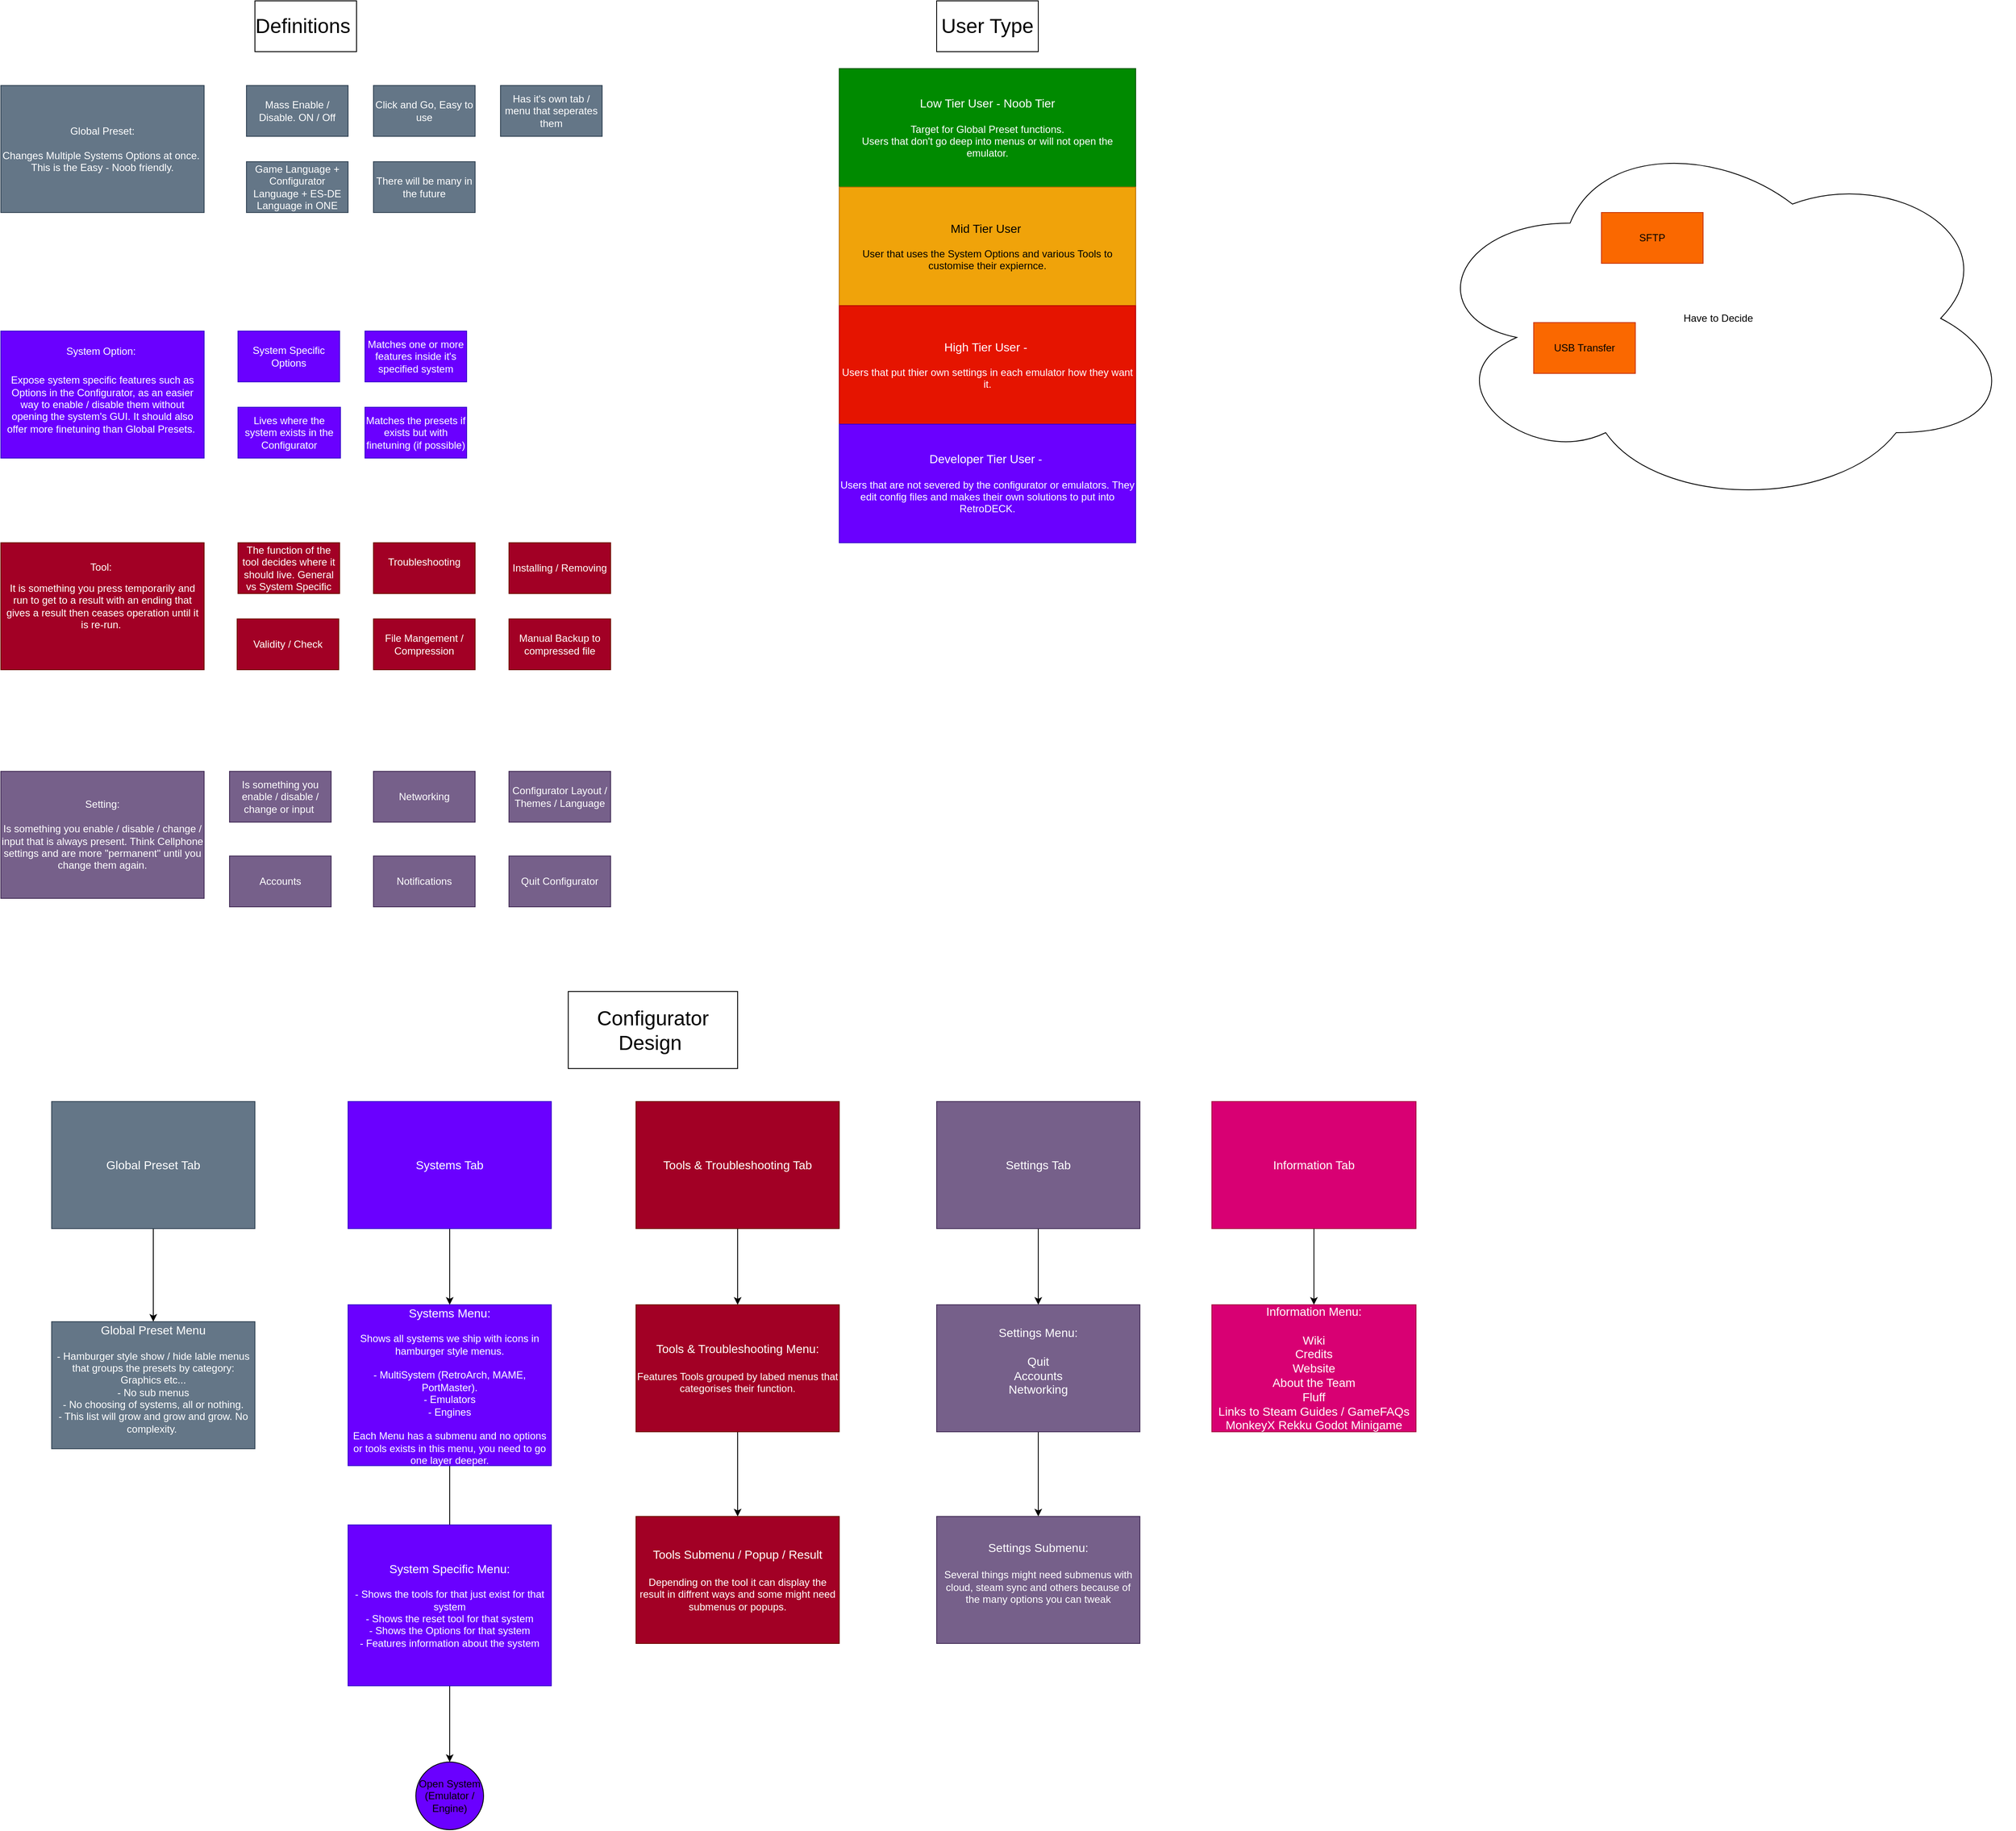 <mxfile version="24.6.4" type="device">
  <diagram name="Sida-1" id="gSIfw9zQXfcrWEp0lnWM">
    <mxGraphModel dx="1016" dy="578" grid="1" gridSize="10" guides="1" tooltips="1" connect="1" arrows="1" fold="1" page="1" pageScale="1" pageWidth="827" pageHeight="1169" math="0" shadow="0">
      <root>
        <mxCell id="0" />
        <mxCell id="1" parent="0" />
        <mxCell id="ixKQAmCTFT261k8UKEWo-1" value="&lt;div tabindex=&quot;0&quot; style=&quot;overflow: hidden; visibility: visible; direction: ltr;&quot; spellcheck=&quot;false&quot; class=&quot;WACEditing EditMode EditingSurfaceBody FireFox WACViewPanel_DisableLegacyKeyCodeAndCharCode usehover&quot; id=&quot;WACViewPanel_ClipboardElement&quot;&gt;&lt;div style=&quot;direction: ltr;&quot; class=&quot;OutlineElement Ltr SCXW191781584 BCX2&quot;&gt;&lt;p style=&quot;vertical-align: baseline; background-color: transparent; color: windowtext; margin: 0px 0px 10.667px; padding-left: 0px; padding-right: 0px;&quot; lang=&quot;EN-US&quot; class=&quot;Paragraph SCXW191781584 BCX2&quot;&gt;&lt;span class=&quot;TextRun SCXW191781584 BCX2&quot; lang=&quot;EN-US&quot; data-contrast=&quot;none&quot; style=&quot;color: rgb(255, 255, 255); font-size: 9pt; font-variant-numeric: normal; font-variant-east-asian: normal; font-variant-alternates: normal; font-variant-position: normal; line-height: 14.029px; font-family: Helvetica, Helvetica_EmbeddedFont, Helvetica_MSFontService, sans-serif;&quot;&gt;&lt;span class=&quot;NormalTextRun SCXW191781584 BCX2&quot;&gt;Tool:&lt;/span&gt;&lt;/span&gt;&lt;span data-ccp-props=&quot;{&amp;quot;201341983&amp;quot;:0,&amp;quot;335551550&amp;quot;:2,&amp;quot;335551620&amp;quot;:2,&amp;quot;335559739&amp;quot;:160,&amp;quot;335559740&amp;quot;:259}&quot; style=&quot;font-size: 9pt; line-height: 14.029px; font-family: &amp;quot;Helvetica&amp;quot;, &amp;quot;Helvetica_EmbeddedFont&amp;quot;, &amp;quot;Helvetica_MSFontService&amp;quot;, sans-serif; color: rgb(255, 255, 255);&quot; class=&quot;EOP SCXW191781584 BCX2&quot;&gt;&amp;nbsp;&lt;/span&gt;&lt;/p&gt;&lt;/div&gt;&lt;div style=&quot;direction: ltr;&quot; class=&quot;OutlineElement Ltr SCXW191781584 BCX2&quot;&gt;&lt;p style=&quot;vertical-align: baseline; color: rgb(245, 245, 245); margin: 0px; padding-left: 0px; padding-right: 0px;&quot; lang=&quot;EN-US&quot; class=&quot;Paragraph SCXW191781584 BCX2&quot;&gt;&lt;span class=&quot;TextRun SCXW191781584 BCX2&quot; lang=&quot;EN-US&quot; data-contrast=&quot;none&quot; style=&quot;color: rgb(255, 255, 255); font-size: 9pt; font-variant-numeric: normal; font-variant-east-asian: normal; font-variant-alternates: normal; font-variant-position: normal; line-height: 14.029px; font-family: Helvetica, Helvetica_EmbeddedFont, Helvetica_MSFontService, sans-serif;&quot;&gt;&lt;span class=&quot;NormalTextRun SCXW191781584 BCX2&quot;&gt;It is something you press temporarily and run to get to a result with an ending that gives &lt;/span&gt;&lt;span class=&quot;NormalTextRun Highlight SCXW191781584 BCX2&quot;&gt;a&lt;/span&gt;&lt;span class=&quot;NormalTextRun SCXW191781584 BCX2&quot;&gt; result then ceases operation until it is re-run.&lt;/span&gt;&lt;/span&gt;&lt;span data-ccp-props=&quot;{&amp;quot;134233117&amp;quot;:false,&amp;quot;134233118&amp;quot;:false,&amp;quot;201341983&amp;quot;:0,&amp;quot;335551550&amp;quot;:2,&amp;quot;335551620&amp;quot;:2,&amp;quot;335557856&amp;quot;:1973531,&amp;quot;335559738&amp;quot;:0,&amp;quot;335559739&amp;quot;:0,&amp;quot;335559740&amp;quot;:259}&quot; style=&quot;font-size: 9pt; line-height: 14.029px; font-family: &amp;quot;Helvetica&amp;quot;, &amp;quot;Helvetica_EmbeddedFont&amp;quot;, &amp;quot;Helvetica_MSFontService&amp;quot;, sans-serif; color: rgb(255, 255, 255);&quot; class=&quot;EOP SCXW191781584 BCX2&quot;&gt;&amp;nbsp;&lt;/span&gt;&lt;/p&gt;&lt;/div&gt;&lt;div style=&quot;direction: ltr;&quot; class=&quot;OutlineElement Ltr SCXW191781584 BCX2&quot;&gt;&lt;p style=&quot;vertical-align: baseline; background-color: transparent; color: windowtext; text-align: left; margin: 0px 0px 10.667px; padding-left: 0px; padding-right: 0px;&quot; lang=&quot;EN-US&quot; class=&quot;Paragraph SCXW191781584 BCX2&quot;&gt;&lt;span class=&quot;TextRun SCXW191781584 BCX2&quot; lang=&quot;EN-US&quot; data-contrast=&quot;none&quot; style=&quot;color: rgb(255, 255, 255); font-size: 9pt; font-variant-numeric: normal; font-variant-east-asian: normal; font-variant-alternates: normal; font-variant-position: normal; line-height: 14.029px; font-family: Helvetica, Helvetica_EmbeddedFont, Helvetica_MSFontService, sans-serif;&quot;&gt;&lt;span class=&quot;NormalTextRun SCXW191781584 BCX2&quot;&gt;&lt;/span&gt;&lt;/span&gt;&lt;span data-ccp-props=&quot;{&amp;quot;201341983&amp;quot;:0,&amp;quot;335559739&amp;quot;:160,&amp;quot;335559740&amp;quot;:259}&quot; style=&quot;font-size: 9pt; line-height: 14.029px; font-family: &amp;quot;Helvetica&amp;quot;, &amp;quot;Helvetica_EmbeddedFont&amp;quot;, &amp;quot;Helvetica_MSFontService&amp;quot;, sans-serif; color: rgb(255, 255, 255);&quot; class=&quot;EOP SCXW191781584 BCX2&quot;&gt;&amp;nbsp;&lt;/span&gt;&lt;/p&gt;&lt;/div&gt;&lt;/div&gt;" style="rounded=0;whiteSpace=wrap;html=1;fillColor=#a20025;fontColor=#ffffff;strokeColor=#6F0000;" parent="1" vertex="1">
          <mxGeometry x="40" y="650" width="240" height="150" as="geometry" />
        </mxCell>
        <mxCell id="ixKQAmCTFT261k8UKEWo-2" value="Global Preset:&lt;div&gt;&lt;br&gt;&lt;div&gt;Changes Multiple Systems Options at once.&amp;nbsp;&lt;br&gt;This is the Easy - Noob friendly.&lt;/div&gt;&lt;/div&gt;" style="rounded=0;whiteSpace=wrap;html=1;fillColor=#647687;fontColor=#ffffff;strokeColor=#314354;" parent="1" vertex="1">
          <mxGeometry x="40" y="110" width="240" height="150" as="geometry" />
        </mxCell>
        <mxCell id="ixKQAmCTFT261k8UKEWo-3" value="Setting:&lt;div&gt;&lt;br&gt;&lt;div&gt;&lt;div&gt;Is something you enable / disable / change / input that is always present. Think Cellphone settings and are more &quot;permanent&quot; until you change them again.&lt;br&gt;&lt;/div&gt;&lt;/div&gt;&lt;/div&gt;" style="rounded=0;whiteSpace=wrap;html=1;fillColor=#76608a;strokeColor=#432D57;fontColor=#ffffff;" parent="1" vertex="1">
          <mxGeometry x="40" y="920" width="240" height="150" as="geometry" />
        </mxCell>
        <mxCell id="ixKQAmCTFT261k8UKEWo-4" value="&lt;div&gt;&lt;div&gt;&lt;div tabindex=&quot;0&quot; style=&quot;overflow: hidden; visibility: visible; direction: ltr;&quot; spellcheck=&quot;false&quot; class=&quot;WACEditing EditMode EditingSurfaceBody FireFox WACViewPanel_DisableLegacyKeyCodeAndCharCode usehover&quot; id=&quot;WACViewPanel_ClipboardElement&quot;&gt;&lt;div style=&quot;direction: ltr;&quot; class=&quot;OutlineElement Ltr SCXW10924750 BCX2&quot;&gt;&lt;p style=&quot;vertical-align: baseline; color: rgb(245, 245, 245); margin: 0px; padding-left: 0px; padding-right: 0px;&quot; lang=&quot;EN-US&quot; class=&quot;Paragraph SCXW10924750 BCX2&quot;&gt;&lt;span class=&quot;TextRun SCXW10924750 BCX2&quot; lang=&quot;EN-US&quot; data-contrast=&quot;none&quot; style=&quot;color: rgb(255, 255, 255); font-size: 9pt; font-variant-numeric: normal; font-variant-east-asian: normal; font-variant-alternates: normal; font-variant-position: normal; line-height: 14.029px; font-family: Helvetica, Helvetica_EmbeddedFont, Helvetica_MSFontService, sans-serif;&quot;&gt;&lt;span style=&quot;&quot; class=&quot;NormalTextRun SCXW10924750 BCX2&quot;&gt;System Option:&lt;/span&gt;&lt;/span&gt;&lt;span data-ccp-props=&quot;{&amp;quot;134233117&amp;quot;:false,&amp;quot;134233118&amp;quot;:false,&amp;quot;201341983&amp;quot;:0,&amp;quot;335551550&amp;quot;:0,&amp;quot;335551620&amp;quot;:0,&amp;quot;335557856&amp;quot;:1973531,&amp;quot;335559738&amp;quot;:0,&amp;quot;335559739&amp;quot;:0,&amp;quot;335559740&amp;quot;:259}&quot; style=&quot;font-size: 9pt; line-height: 14.029px; font-family: Helvetica, Helvetica_EmbeddedFont, Helvetica_MSFontService, sans-serif; color: rgb(255, 255, 255);&quot; class=&quot;EOP SCXW10924750 BCX2&quot;&gt;&amp;nbsp;&lt;/span&gt;&lt;/p&gt;&lt;/div&gt;&lt;div style=&quot;direction: ltr;&quot; class=&quot;OutlineElement Ltr SCXW10924750 BCX2&quot;&gt;&lt;p style=&quot;vertical-align: baseline; color: rgb(245, 245, 245); margin: 0px; padding-left: 0px; padding-right: 0px;&quot; lang=&quot;EN-US&quot; class=&quot;Paragraph SCXW10924750 BCX2&quot;&gt;&lt;span class=&quot;TextRun SCXW10924750 BCX2&quot; lang=&quot;EN-US&quot; style=&quot;font-size: 11pt; line-height: 19.425px; font-family: Calibri, &amp;quot;Calibri_EmbeddedFont&amp;quot;, &amp;quot;Calibri_MSFontService&amp;quot;, sans-serif;&quot; data-contrast=&quot;auto&quot;&gt;&lt;span class=&quot;NormalTextRun SCXW10924750 BCX2&quot;&gt;&lt;/span&gt;&lt;/span&gt;&lt;span data-ccp-props=&quot;{&amp;quot;134233117&amp;quot;:false,&amp;quot;134233118&amp;quot;:false,&amp;quot;201341983&amp;quot;:0,&amp;quot;335551550&amp;quot;:0,&amp;quot;335551620&amp;quot;:0,&amp;quot;335557856&amp;quot;:1973531,&amp;quot;335559738&amp;quot;:0,&amp;quot;335559739&amp;quot;:0,&amp;quot;335559740&amp;quot;:259}&quot; style=&quot;font-size: 11pt; line-height: 19.425px; font-family: Calibri, &amp;quot;Calibri_EmbeddedFont&amp;quot;, &amp;quot;Calibri_MSFontService&amp;quot;, sans-serif;&quot; class=&quot;EOP SCXW10924750 BCX2&quot;&gt;&amp;nbsp;&lt;/span&gt;&lt;/p&gt;&lt;/div&gt;&lt;div style=&quot;direction: ltr;&quot; class=&quot;OutlineElement Ltr SCXW10924750 BCX2&quot;&gt;&lt;p style=&quot;vertical-align: baseline; background-color: transparent; color: windowtext; margin: 0px 0px 10.667px; padding-left: 0px; padding-right: 0px;&quot; lang=&quot;EN-US&quot; class=&quot;Paragraph SCXW10924750 BCX2&quot;&gt;&lt;span class=&quot;TextRun SCXW10924750 BCX2&quot; lang=&quot;EN-US&quot; data-contrast=&quot;none&quot; style=&quot;color: rgb(255, 255, 255); font-size: 9pt; font-variant-numeric: normal; font-variant-east-asian: normal; font-variant-alternates: normal; font-variant-position: normal; line-height: 14.029px; font-family: Helvetica, Helvetica_EmbeddedFont, Helvetica_MSFontService, sans-serif;&quot;&gt;&lt;span class=&quot;NormalTextRun SCXW10924750 BCX2&quot;&gt;Expose system specific features such as Options in the Configurator, as&amp;nbsp;an&amp;nbsp;easier way to enable / disable them without opening the system&#39;s GUI. &lt;/span&gt;&lt;span class=&quot;NormalTextRun SCXW10924750 BCX2&quot;&gt;It should&lt;/span&gt;&lt;span class=&quot;NormalTextRun SCXW10924750 BCX2&quot;&gt; also offer more finetuning than Global Presets.&lt;/span&gt;&lt;/span&gt;&lt;span data-ccp-props=&quot;{&amp;quot;201341983&amp;quot;:0,&amp;quot;335559739&amp;quot;:160,&amp;quot;335559740&amp;quot;:259}&quot; style=&quot;font-size: 9pt; line-height: 14.029px; font-family: Helvetica, Helvetica_EmbeddedFont, Helvetica_MSFontService, sans-serif; color: rgb(255, 255, 255);&quot; class=&quot;EOP SCXW10924750 BCX2&quot;&gt;&amp;nbsp;&lt;/span&gt;&lt;/p&gt;&lt;/div&gt;&lt;/div&gt;&lt;/div&gt;&lt;/div&gt;" style="rounded=0;whiteSpace=wrap;html=1;fillColor=#6a00ff;fontColor=#ffffff;strokeColor=#3700CC;align=center;" parent="1" vertex="1">
          <mxGeometry x="40" y="400" width="240" height="150" as="geometry" />
        </mxCell>
        <mxCell id="ixKQAmCTFT261k8UKEWo-8" value="Mass Enable / Disable. ON / Off" style="rounded=0;whiteSpace=wrap;html=1;fillColor=#647687;fontColor=#ffffff;strokeColor=#314354;" parent="1" vertex="1">
          <mxGeometry x="330" y="110" width="120" height="60" as="geometry" />
        </mxCell>
        <mxCell id="ixKQAmCTFT261k8UKEWo-9" value="Click and Go, Easy to use" style="rounded=0;whiteSpace=wrap;html=1;fillColor=#647687;fontColor=#ffffff;strokeColor=#314354;" parent="1" vertex="1">
          <mxGeometry x="480" y="110" width="120" height="60" as="geometry" />
        </mxCell>
        <mxCell id="ixKQAmCTFT261k8UKEWo-13" value="Troubleshooting&lt;div&gt;&lt;br&gt;&lt;/div&gt;" style="rounded=0;whiteSpace=wrap;html=1;fillColor=#a20025;fontColor=#ffffff;strokeColor=#6F0000;" parent="1" vertex="1">
          <mxGeometry x="480" y="650" width="120" height="60" as="geometry" />
        </mxCell>
        <mxCell id="ixKQAmCTFT261k8UKEWo-14" value="&lt;div&gt;Installing / Removing&lt;/div&gt;" style="rounded=0;whiteSpace=wrap;html=1;fillColor=#a20025;fontColor=#ffffff;strokeColor=#6F0000;" parent="1" vertex="1">
          <mxGeometry x="640" y="650" width="120" height="60" as="geometry" />
        </mxCell>
        <mxCell id="ixKQAmCTFT261k8UKEWo-15" value="&lt;div&gt;Validity / Check&lt;/div&gt;" style="rounded=0;whiteSpace=wrap;html=1;fillColor=#a20025;fontColor=#ffffff;strokeColor=#6F0000;" parent="1" vertex="1">
          <mxGeometry x="319" y="740" width="120" height="60" as="geometry" />
        </mxCell>
        <mxCell id="ixKQAmCTFT261k8UKEWo-16" value="&lt;div&gt;Configurator Layout / Themes / Language&lt;/div&gt;" style="rounded=0;whiteSpace=wrap;html=1;fillColor=#76608a;strokeColor=#432D57;fontColor=#ffffff;" parent="1" vertex="1">
          <mxGeometry x="640" y="920" width="120" height="60" as="geometry" />
        </mxCell>
        <mxCell id="ixKQAmCTFT261k8UKEWo-17" value="&lt;div&gt;Accounts&lt;/div&gt;" style="rounded=0;whiteSpace=wrap;html=1;fillColor=#76608a;strokeColor=#432D57;fontColor=#ffffff;" parent="1" vertex="1">
          <mxGeometry x="310" y="1020" width="120" height="60" as="geometry" />
        </mxCell>
        <mxCell id="ixKQAmCTFT261k8UKEWo-18" value="&lt;div&gt;Networking&lt;/div&gt;" style="rounded=0;whiteSpace=wrap;html=1;fillColor=#76608a;strokeColor=#432D57;fontColor=#ffffff;" parent="1" vertex="1">
          <mxGeometry x="480" y="920" width="120" height="60" as="geometry" />
        </mxCell>
        <mxCell id="ixKQAmCTFT261k8UKEWo-19" value="Has it&#39;s own tab / menu that seperates them" style="rounded=0;whiteSpace=wrap;html=1;fillColor=#647687;fontColor=#ffffff;strokeColor=#314354;" parent="1" vertex="1">
          <mxGeometry x="630" y="110" width="120" height="60" as="geometry" />
        </mxCell>
        <mxCell id="ixKQAmCTFT261k8UKEWo-20" value="The function of the tool decides where it should live. General vs System Specific" style="rounded=0;whiteSpace=wrap;html=1;fillColor=#a20025;fontColor=#ffffff;strokeColor=#6F0000;" parent="1" vertex="1">
          <mxGeometry x="320" y="650" width="120" height="60" as="geometry" />
        </mxCell>
        <mxCell id="ixKQAmCTFT261k8UKEWo-21" value="Matches the presets if exists but with finetuning (if possible)" style="rounded=0;whiteSpace=wrap;html=1;fillColor=#6a00ff;fontColor=#ffffff;strokeColor=#3700CC;" parent="1" vertex="1">
          <mxGeometry x="470" y="490" width="120" height="60" as="geometry" />
        </mxCell>
        <mxCell id="ixKQAmCTFT261k8UKEWo-22" value="Lives where the system exists in the Configurator" style="rounded=0;whiteSpace=wrap;html=1;fillColor=#6a00ff;fontColor=#ffffff;strokeColor=#3700CC;" parent="1" vertex="1">
          <mxGeometry x="320" y="490" width="121" height="60" as="geometry" />
        </mxCell>
        <mxCell id="ixKQAmCTFT261k8UKEWo-23" value="System Specific Options" style="rounded=0;whiteSpace=wrap;html=1;fillColor=#6a00ff;fontColor=#ffffff;strokeColor=#3700CC;" parent="1" vertex="1">
          <mxGeometry x="320" y="400" width="120" height="60" as="geometry" />
        </mxCell>
        <mxCell id="ixKQAmCTFT261k8UKEWo-24" value="&lt;div&gt;File Mangement / Compression&lt;/div&gt;" style="rounded=0;whiteSpace=wrap;html=1;fillColor=#a20025;fontColor=#ffffff;strokeColor=#6F0000;" parent="1" vertex="1">
          <mxGeometry x="480" y="740" width="120" height="60" as="geometry" />
        </mxCell>
        <mxCell id="ixKQAmCTFT261k8UKEWo-25" value="Notifications" style="rounded=0;whiteSpace=wrap;html=1;fillColor=#76608a;strokeColor=#432D57;fontColor=#ffffff;" parent="1" vertex="1">
          <mxGeometry x="480" y="1020" width="120" height="60" as="geometry" />
        </mxCell>
        <mxCell id="ixKQAmCTFT261k8UKEWo-28" value="&lt;div&gt;Is something you enable / disable / change or input&amp;nbsp;&lt;/div&gt;" style="rounded=0;whiteSpace=wrap;html=1;fillColor=#76608a;strokeColor=#432D57;fontColor=#ffffff;" parent="1" vertex="1">
          <mxGeometry x="310" y="920" width="120" height="60" as="geometry" />
        </mxCell>
        <mxCell id="ixKQAmCTFT261k8UKEWo-33" value="Manual Backup to compressed file" style="rounded=0;whiteSpace=wrap;html=1;fillColor=#a20025;fontColor=#ffffff;strokeColor=#6F0000;" parent="1" vertex="1">
          <mxGeometry x="640" y="740" width="120" height="60" as="geometry" />
        </mxCell>
        <mxCell id="ixKQAmCTFT261k8UKEWo-37" value="Matches one or more features inside it&#39;s specified system" style="rounded=0;whiteSpace=wrap;html=1;fillColor=#6a00ff;fontColor=#ffffff;strokeColor=#3700CC;" parent="1" vertex="1">
          <mxGeometry x="470" y="400" width="120" height="60" as="geometry" />
        </mxCell>
        <mxCell id="OeQAsLI4CRxNG_kXlPez-3" value="&lt;font style=&quot;font-size: 14px;&quot;&gt;Low Tier User - Noob Tier&lt;/font&gt;&lt;div&gt;&lt;br&gt;&lt;/div&gt;&lt;div&gt;Target for Global Preset functions.&lt;br&gt;Users that don&#39;t go deep into menus or will not open the emulator.&lt;/div&gt;" style="rounded=0;whiteSpace=wrap;html=1;fillColor=#008a00;fontColor=#ffffff;strokeColor=#005700;" parent="1" vertex="1">
          <mxGeometry x="1030" y="90" width="350" height="140" as="geometry" />
        </mxCell>
        <mxCell id="OeQAsLI4CRxNG_kXlPez-4" value="&lt;div&gt;&lt;font style=&quot;font-size: 14px;&quot;&gt;Mid Tier User&amp;nbsp;&lt;/font&gt;&lt;div&gt;&lt;br style=&quot;color: rgb(255, 255, 255);&quot;&gt;&lt;/div&gt;&lt;/div&gt;&lt;div&gt;User that uses the System Options and various Tools to customise their expiernce.&lt;/div&gt;" style="rounded=0;whiteSpace=wrap;html=1;fillColor=#f0a30a;fontColor=#000000;strokeColor=#BD7000;" parent="1" vertex="1">
          <mxGeometry x="1030" y="230" width="350" height="140" as="geometry" />
        </mxCell>
        <mxCell id="OeQAsLI4CRxNG_kXlPez-5" value="&lt;font style=&quot;font-size: 14px;&quot;&gt;High Tier User -&amp;nbsp;&lt;/font&gt;&lt;div&gt;&lt;br&gt;&lt;div&gt;Users that put thier own settings in each emulator how they want it.&lt;/div&gt;&lt;/div&gt;" style="rounded=0;whiteSpace=wrap;html=1;fillColor=#e51400;fontColor=#ffffff;strokeColor=#B20000;" parent="1" vertex="1">
          <mxGeometry x="1030" y="370" width="350" height="140" as="geometry" />
        </mxCell>
        <mxCell id="OeQAsLI4CRxNG_kXlPez-6" value="&lt;font style=&quot;font-size: 14px;&quot;&gt;Developer Tier User -&amp;nbsp;&lt;/font&gt;&lt;div&gt;&lt;br&gt;&lt;div&gt;Users that are not severed by the configurator or emulators. They edit config files and makes their own solutions to put into RetroDECK.&lt;/div&gt;&lt;/div&gt;" style="rounded=0;whiteSpace=wrap;html=1;fillColor=#6a00ff;fontColor=#ffffff;strokeColor=#3700CC;" parent="1" vertex="1">
          <mxGeometry x="1030" y="510" width="350" height="140" as="geometry" />
        </mxCell>
        <mxCell id="OeQAsLI4CRxNG_kXlPez-9" value="&lt;font style=&quot;font-size: 24px;&quot;&gt;Definitions&amp;nbsp;&lt;/font&gt;" style="rounded=0;whiteSpace=wrap;html=1;" parent="1" vertex="1">
          <mxGeometry x="340" y="10" width="120" height="60" as="geometry" />
        </mxCell>
        <mxCell id="OeQAsLI4CRxNG_kXlPez-10" value="&lt;font style=&quot;font-size: 24px;&quot;&gt;User Type&lt;/font&gt;" style="rounded=0;whiteSpace=wrap;html=1;" parent="1" vertex="1">
          <mxGeometry x="1145" y="10" width="120" height="60" as="geometry" />
        </mxCell>
        <mxCell id="OeQAsLI4CRxNG_kXlPez-11" value="&lt;font style=&quot;font-size: 24px;&quot;&gt;Configurator Design&amp;nbsp;&lt;/font&gt;" style="rounded=0;whiteSpace=wrap;html=1;" parent="1" vertex="1">
          <mxGeometry x="710" y="1180" width="200" height="91" as="geometry" />
        </mxCell>
        <mxCell id="OeQAsLI4CRxNG_kXlPez-26" style="edgeStyle=orthogonalEdgeStyle;rounded=0;orthogonalLoop=1;jettySize=auto;html=1;" parent="1" source="OeQAsLI4CRxNG_kXlPez-14" target="OeQAsLI4CRxNG_kXlPez-25" edge="1">
          <mxGeometry relative="1" as="geometry" />
        </mxCell>
        <mxCell id="OeQAsLI4CRxNG_kXlPez-14" value="&lt;font style=&quot;font-size: 14px;&quot;&gt;Global Preset Tab&lt;/font&gt;" style="rounded=0;whiteSpace=wrap;html=1;fillColor=#647687;fontColor=#ffffff;strokeColor=#314354;" parent="1" vertex="1">
          <mxGeometry x="100" y="1310" width="240" height="150" as="geometry" />
        </mxCell>
        <mxCell id="OeQAsLI4CRxNG_kXlPez-20" style="edgeStyle=orthogonalEdgeStyle;rounded=0;orthogonalLoop=1;jettySize=auto;html=1;entryX=0.5;entryY=0;entryDx=0;entryDy=0;" parent="1" source="OeQAsLI4CRxNG_kXlPez-16" target="OeQAsLI4CRxNG_kXlPez-18" edge="1">
          <mxGeometry relative="1" as="geometry" />
        </mxCell>
        <mxCell id="OeQAsLI4CRxNG_kXlPez-16" value="&lt;div&gt;&lt;div&gt;&lt;font style=&quot;font-size: 14px;&quot;&gt;Systems Tab&lt;/font&gt;&lt;/div&gt;&lt;/div&gt;" style="rounded=0;whiteSpace=wrap;html=1;fillColor=#6a00ff;fontColor=#ffffff;strokeColor=#3700CC;" parent="1" vertex="1">
          <mxGeometry x="450" y="1310" width="240" height="150" as="geometry" />
        </mxCell>
        <mxCell id="OeQAsLI4CRxNG_kXlPez-21" style="edgeStyle=orthogonalEdgeStyle;rounded=0;orthogonalLoop=1;jettySize=auto;html=1;" parent="1" source="OeQAsLI4CRxNG_kXlPez-18" edge="1">
          <mxGeometry relative="1" as="geometry">
            <mxPoint x="570.0" y="1850" as="targetPoint" />
          </mxGeometry>
        </mxCell>
        <mxCell id="OeQAsLI4CRxNG_kXlPez-18" value="&lt;div&gt;&lt;div&gt;&lt;font style=&quot;font-size: 14px;&quot;&gt;&lt;br&gt;&lt;/font&gt;&lt;/div&gt;&lt;div&gt;&lt;font style=&quot;font-size: 14px;&quot;&gt;Systems Menu:&lt;/font&gt;&lt;/div&gt;&lt;/div&gt;&lt;div&gt;&lt;br&gt;Shows all systems we ship with icons in hamburger style menus.&lt;/div&gt;&lt;div&gt;&lt;br&gt;&lt;/div&gt;&lt;div&gt;- MultiSystem (RetroArch, MAME, PortMaster).&lt;/div&gt;&lt;div&gt;- Emulators&lt;/div&gt;&lt;div&gt;- Engines&lt;/div&gt;&lt;div&gt;&lt;br&gt;&lt;/div&gt;&lt;div&gt;Each Menu has a submenu and no options or tools exists in this menu, you need to go one layer deeper.&lt;/div&gt;&lt;div&gt;&lt;br&gt;&lt;/div&gt;" style="rounded=0;whiteSpace=wrap;html=1;fillColor=#6a00ff;fontColor=#ffffff;strokeColor=#3700CC;" parent="1" vertex="1">
          <mxGeometry x="450" y="1550" width="240" height="190" as="geometry" />
        </mxCell>
        <mxCell id="OeQAsLI4CRxNG_kXlPez-44" style="edgeStyle=orthogonalEdgeStyle;rounded=0;orthogonalLoop=1;jettySize=auto;html=1;" parent="1" source="OeQAsLI4CRxNG_kXlPez-22" target="OeQAsLI4CRxNG_kXlPez-43" edge="1">
          <mxGeometry relative="1" as="geometry" />
        </mxCell>
        <mxCell id="OeQAsLI4CRxNG_kXlPez-22" value="&lt;div&gt;&lt;div&gt;&lt;font style=&quot;font-size: 14px;&quot;&gt;System Specific Menu:&lt;/font&gt;&lt;/div&gt;&lt;/div&gt;&lt;div&gt;&lt;br&gt;&lt;/div&gt;&lt;div&gt;- Shows the tools for that just exist for that system&lt;/div&gt;&lt;div&gt;- Shows the reset tool for that system&lt;/div&gt;&lt;div&gt;- Shows the Options for that system&lt;/div&gt;&lt;div&gt;- Features information about the system&lt;/div&gt;" style="rounded=0;whiteSpace=wrap;html=1;fillColor=#6a00ff;fontColor=#ffffff;strokeColor=#3700CC;" parent="1" vertex="1">
          <mxGeometry x="450" y="1810" width="240" height="190" as="geometry" />
        </mxCell>
        <mxCell id="OeQAsLI4CRxNG_kXlPez-34" style="edgeStyle=orthogonalEdgeStyle;rounded=0;orthogonalLoop=1;jettySize=auto;html=1;entryX=0.5;entryY=0;entryDx=0;entryDy=0;" parent="1" source="OeQAsLI4CRxNG_kXlPez-24" target="OeQAsLI4CRxNG_kXlPez-29" edge="1">
          <mxGeometry relative="1" as="geometry" />
        </mxCell>
        <mxCell id="OeQAsLI4CRxNG_kXlPez-24" value="&lt;div&gt;&lt;font style=&quot;font-size: 14px;&quot;&gt;Tools &amp;amp; Troubleshooting Tab&lt;/font&gt;&lt;/div&gt;" style="rounded=0;whiteSpace=wrap;html=1;fillColor=#a20025;fontColor=#ffffff;strokeColor=#6F0000;" parent="1" vertex="1">
          <mxGeometry x="790" y="1310" width="240" height="150" as="geometry" />
        </mxCell>
        <mxCell id="OeQAsLI4CRxNG_kXlPez-25" value="&lt;font style=&quot;font-size: 14px;&quot;&gt;Global Preset Menu&lt;/font&gt;&lt;div&gt;&lt;br&gt;&lt;/div&gt;&lt;div&gt;- Hamburger style show / hide lable menus that groups the presets by category: Graphics etc...&lt;/div&gt;&lt;div&gt;- No sub menus&lt;/div&gt;&lt;div&gt;- No choosing of systems, all or nothing.&lt;/div&gt;&lt;div&gt;- This list will grow and grow and grow. No complexity.&amp;nbsp;&lt;/div&gt;&lt;div&gt;&lt;br&gt;&lt;/div&gt;" style="rounded=0;whiteSpace=wrap;html=1;fillColor=#647687;fontColor=#ffffff;strokeColor=#314354;" parent="1" vertex="1">
          <mxGeometry x="100" y="1570" width="240" height="150" as="geometry" />
        </mxCell>
        <mxCell id="OeQAsLI4CRxNG_kXlPez-32" style="edgeStyle=orthogonalEdgeStyle;rounded=0;orthogonalLoop=1;jettySize=auto;html=1;entryX=0.5;entryY=0;entryDx=0;entryDy=0;" parent="1" source="OeQAsLI4CRxNG_kXlPez-29" target="OeQAsLI4CRxNG_kXlPez-31" edge="1">
          <mxGeometry relative="1" as="geometry" />
        </mxCell>
        <mxCell id="OeQAsLI4CRxNG_kXlPez-29" value="&lt;div&gt;&lt;font style=&quot;font-size: 14px;&quot;&gt;Tools &amp;amp; Troubleshooting Menu:&lt;/font&gt;&lt;/div&gt;&lt;div&gt;&lt;font style=&quot;font-size: 14px;&quot;&gt;&lt;br&gt;&lt;/font&gt;&lt;/div&gt;&lt;div&gt;&lt;font style=&quot;font-size: 12px;&quot;&gt;Features Tools grouped by labed menus that categorises their function.&lt;/font&gt;&lt;/div&gt;" style="rounded=0;whiteSpace=wrap;html=1;fillColor=#a20025;fontColor=#ffffff;strokeColor=#6F0000;" parent="1" vertex="1">
          <mxGeometry x="790" y="1550" width="240" height="150" as="geometry" />
        </mxCell>
        <mxCell id="OeQAsLI4CRxNG_kXlPez-31" value="&lt;div&gt;&lt;span style=&quot;font-size: 14px;&quot;&gt;Tools Submenu / Popup / Result&lt;/span&gt;&lt;/div&gt;&lt;div&gt;&lt;span style=&quot;font-size: 14px;&quot;&gt;&lt;br&gt;&lt;/span&gt;&lt;/div&gt;&lt;div&gt;Depending on the tool it can display the result in diffrent ways and some might need submenus or popups.&lt;/div&gt;" style="rounded=0;whiteSpace=wrap;html=1;fillColor=#a20025;fontColor=#ffffff;strokeColor=#6F0000;" parent="1" vertex="1">
          <mxGeometry x="790" y="1800" width="240" height="150" as="geometry" />
        </mxCell>
        <mxCell id="OeQAsLI4CRxNG_kXlPez-45" style="edgeStyle=orthogonalEdgeStyle;rounded=0;orthogonalLoop=1;jettySize=auto;html=1;" parent="1" source="OeQAsLI4CRxNG_kXlPez-36" target="OeQAsLI4CRxNG_kXlPez-42" edge="1">
          <mxGeometry relative="1" as="geometry" />
        </mxCell>
        <mxCell id="OeQAsLI4CRxNG_kXlPez-36" value="&lt;div&gt;&lt;div&gt;&lt;font style=&quot;font-size: 14px;&quot;&gt;Settings Tab&lt;/font&gt;&lt;/div&gt;&lt;/div&gt;" style="rounded=0;whiteSpace=wrap;html=1;fillColor=#76608a;strokeColor=#432D57;fontColor=#ffffff;" parent="1" vertex="1">
          <mxGeometry x="1145" y="1310" width="240" height="150" as="geometry" />
        </mxCell>
        <mxCell id="OeQAsLI4CRxNG_kXlPez-37" value="&lt;div&gt;Quit Configurator&lt;/div&gt;" style="rounded=0;whiteSpace=wrap;html=1;fillColor=#76608a;strokeColor=#432D57;fontColor=#ffffff;" parent="1" vertex="1">
          <mxGeometry x="640" y="1020" width="120" height="60" as="geometry" />
        </mxCell>
        <mxCell id="OeQAsLI4CRxNG_kXlPez-41" style="edgeStyle=orthogonalEdgeStyle;rounded=0;orthogonalLoop=1;jettySize=auto;html=1;" parent="1" source="OeQAsLI4CRxNG_kXlPez-39" target="OeQAsLI4CRxNG_kXlPez-40" edge="1">
          <mxGeometry relative="1" as="geometry" />
        </mxCell>
        <mxCell id="OeQAsLI4CRxNG_kXlPez-39" value="&lt;div&gt;&lt;div&gt;&lt;font style=&quot;font-size: 14px;&quot;&gt;Information Tab&lt;/font&gt;&lt;/div&gt;&lt;/div&gt;" style="rounded=0;whiteSpace=wrap;html=1;fillColor=#d80073;strokeColor=#A50040;fontColor=#ffffff;" parent="1" vertex="1">
          <mxGeometry x="1470" y="1310" width="241" height="150" as="geometry" />
        </mxCell>
        <mxCell id="OeQAsLI4CRxNG_kXlPez-40" value="&lt;div&gt;&lt;div&gt;&lt;font style=&quot;font-size: 14px;&quot;&gt;Information Menu:&lt;/font&gt;&lt;/div&gt;&lt;/div&gt;&lt;div&gt;&lt;font style=&quot;font-size: 14px;&quot;&gt;&lt;br&gt;&lt;/font&gt;&lt;/div&gt;&lt;div&gt;&lt;span style=&quot;font-size: 14px;&quot;&gt;Wiki&lt;/span&gt;&lt;/div&gt;&lt;div&gt;&lt;span style=&quot;font-size: 14px;&quot;&gt;Credits&lt;/span&gt;&lt;/div&gt;&lt;div&gt;&lt;span style=&quot;font-size: 14px;&quot;&gt;Website&lt;/span&gt;&lt;/div&gt;&lt;div&gt;&lt;span style=&quot;font-size: 14px;&quot;&gt;About the Team&lt;/span&gt;&lt;/div&gt;&lt;div&gt;&lt;span style=&quot;font-size: 14px;&quot;&gt;Fluff&lt;/span&gt;&lt;/div&gt;&lt;div&gt;&lt;span style=&quot;font-size: 14px;&quot;&gt;Links to Steam Guides / GameFAQs&lt;/span&gt;&lt;/div&gt;&lt;div&gt;&lt;span style=&quot;font-size: 14px;&quot;&gt;MonkeyX Rekku Godot Minigame&lt;/span&gt;&lt;/div&gt;" style="rounded=0;whiteSpace=wrap;html=1;fillColor=#d80073;strokeColor=#A50040;fontColor=#ffffff;" parent="1" vertex="1">
          <mxGeometry x="1470" y="1550" width="241" height="150" as="geometry" />
        </mxCell>
        <mxCell id="OeQAsLI4CRxNG_kXlPez-55" style="edgeStyle=orthogonalEdgeStyle;rounded=0;orthogonalLoop=1;jettySize=auto;html=1;entryX=0.5;entryY=0;entryDx=0;entryDy=0;" parent="1" source="OeQAsLI4CRxNG_kXlPez-42" target="OeQAsLI4CRxNG_kXlPez-53" edge="1">
          <mxGeometry relative="1" as="geometry" />
        </mxCell>
        <mxCell id="OeQAsLI4CRxNG_kXlPez-42" value="&lt;div&gt;&lt;div&gt;&lt;font style=&quot;font-size: 14px;&quot;&gt;Settings Menu:&lt;/font&gt;&lt;/div&gt;&lt;/div&gt;&lt;div&gt;&lt;font style=&quot;font-size: 14px;&quot;&gt;&lt;br&gt;&lt;/font&gt;&lt;/div&gt;&lt;div&gt;&lt;font style=&quot;font-size: 14px;&quot;&gt;Quit&lt;/font&gt;&lt;/div&gt;&lt;div&gt;&lt;font style=&quot;font-size: 14px;&quot;&gt;Accounts&lt;/font&gt;&lt;/div&gt;&lt;div&gt;&lt;font style=&quot;font-size: 14px;&quot;&gt;Networking&lt;/font&gt;&lt;/div&gt;&lt;div&gt;&lt;font style=&quot;font-size: 14px;&quot;&gt;&lt;br&gt;&lt;/font&gt;&lt;/div&gt;" style="rounded=0;whiteSpace=wrap;html=1;fillColor=#76608a;strokeColor=#432D57;fontColor=#ffffff;" parent="1" vertex="1">
          <mxGeometry x="1145" y="1550" width="240" height="150" as="geometry" />
        </mxCell>
        <mxCell id="OeQAsLI4CRxNG_kXlPez-43" value="Open System (Emulator / Engine)" style="ellipse;whiteSpace=wrap;html=1;aspect=fixed;fillColor=#6A00FF;" parent="1" vertex="1">
          <mxGeometry x="530" y="2090" width="80" height="80" as="geometry" />
        </mxCell>
        <mxCell id="OeQAsLI4CRxNG_kXlPez-46" value="Game Language + Configurator Language + ES-DE Language in ONE" style="rounded=0;whiteSpace=wrap;html=1;fillColor=#647687;fontColor=#ffffff;strokeColor=#314354;" parent="1" vertex="1">
          <mxGeometry x="330" y="200" width="120" height="60" as="geometry" />
        </mxCell>
        <mxCell id="OeQAsLI4CRxNG_kXlPez-47" value="Have to Decide" style="ellipse;shape=cloud;whiteSpace=wrap;html=1;fillColor=none;" parent="1" vertex="1">
          <mxGeometry x="1718" y="160" width="700" height="450" as="geometry" />
        </mxCell>
        <mxCell id="OeQAsLI4CRxNG_kXlPez-48" value="&lt;div&gt;SFTP&lt;/div&gt;" style="rounded=0;whiteSpace=wrap;html=1;fillColor=#fa6800;strokeColor=#C73500;fontColor=#000000;" parent="1" vertex="1">
          <mxGeometry x="1930" y="260" width="120" height="60" as="geometry" />
        </mxCell>
        <mxCell id="OeQAsLI4CRxNG_kXlPez-49" value="&lt;div&gt;USB Transfer&lt;/div&gt;" style="rounded=0;whiteSpace=wrap;html=1;fillColor=#fa6800;strokeColor=#C73500;fontColor=#000000;" parent="1" vertex="1">
          <mxGeometry x="1850" y="390" width="120" height="60" as="geometry" />
        </mxCell>
        <mxCell id="OeQAsLI4CRxNG_kXlPez-53" value="&lt;div&gt;&lt;div&gt;&lt;font style=&quot;font-size: 14px;&quot;&gt;Settings Submenu:&lt;/font&gt;&lt;/div&gt;&lt;/div&gt;&lt;div&gt;&lt;font style=&quot;font-size: 14px;&quot;&gt;&lt;br&gt;&lt;/font&gt;&lt;/div&gt;&lt;div&gt;&lt;font style=&quot;font-size: 12px;&quot;&gt;Several things might need submenus with cloud, steam sync and others because of the many options you can tweak&lt;/font&gt;&lt;/div&gt;&lt;div&gt;&lt;font style=&quot;font-size: 14px;&quot;&gt;&lt;br&gt;&lt;/font&gt;&lt;/div&gt;" style="rounded=0;whiteSpace=wrap;html=1;fillColor=#76608a;strokeColor=#432D57;fontColor=#ffffff;" parent="1" vertex="1">
          <mxGeometry x="1145" y="1800" width="240" height="150" as="geometry" />
        </mxCell>
        <mxCell id="JEs1dsopejIUp05Sd-Fs-1" value="There will be many in the future" style="rounded=0;whiteSpace=wrap;html=1;fillColor=#647687;fontColor=#ffffff;strokeColor=#314354;" vertex="1" parent="1">
          <mxGeometry x="480" y="200" width="120" height="60" as="geometry" />
        </mxCell>
      </root>
    </mxGraphModel>
  </diagram>
</mxfile>
